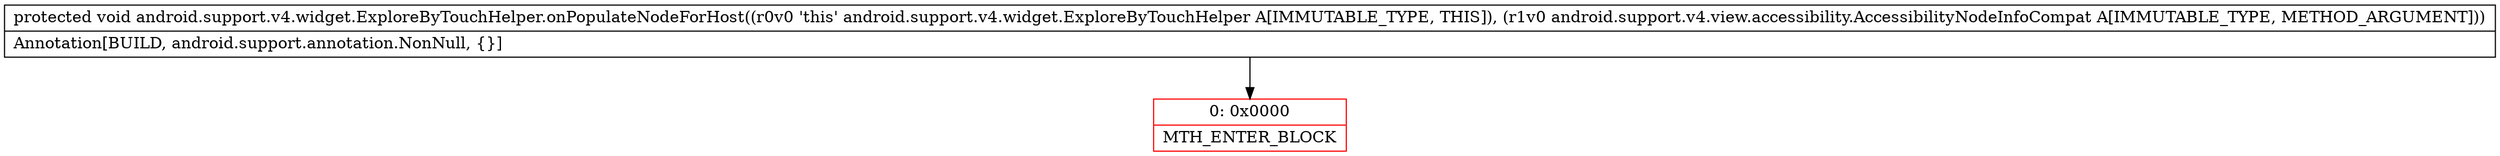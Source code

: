 digraph "CFG forandroid.support.v4.widget.ExploreByTouchHelper.onPopulateNodeForHost(Landroid\/support\/v4\/view\/accessibility\/AccessibilityNodeInfoCompat;)V" {
subgraph cluster_Region_1967057308 {
label = "R(0)";
node [shape=record,color=blue];
}
Node_0 [shape=record,color=red,label="{0\:\ 0x0000|MTH_ENTER_BLOCK\l}"];
MethodNode[shape=record,label="{protected void android.support.v4.widget.ExploreByTouchHelper.onPopulateNodeForHost((r0v0 'this' android.support.v4.widget.ExploreByTouchHelper A[IMMUTABLE_TYPE, THIS]), (r1v0 android.support.v4.view.accessibility.AccessibilityNodeInfoCompat A[IMMUTABLE_TYPE, METHOD_ARGUMENT]))  | Annotation[BUILD, android.support.annotation.NonNull, \{\}]\l}"];
MethodNode -> Node_0;
}


